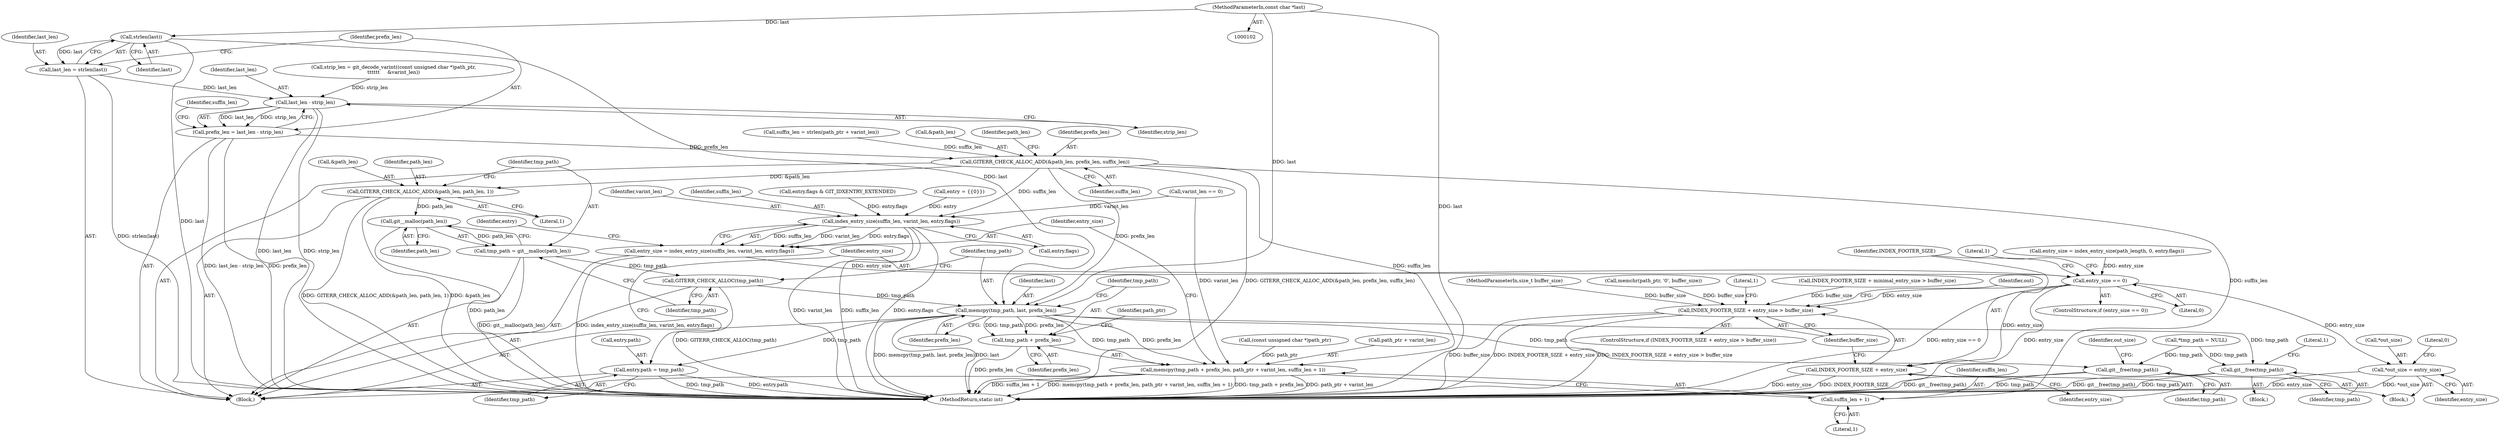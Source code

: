 digraph "1_libgit2_3207ddb0103543da8ad2139ec6539f590f9900c1@API" {
"1000359" [label="(Call,strlen(last))"];
"1000108" [label="(MethodParameterIn,const char *last)"];
"1000357" [label="(Call,last_len = strlen(last))"];
"1000364" [label="(Call,last_len - strip_len)"];
"1000362" [label="(Call,prefix_len = last_len - strip_len)"];
"1000382" [label="(Call,GITERR_CHECK_ALLOC_ADD(&path_len, prefix_len, suffix_len))"];
"1000387" [label="(Call,GITERR_CHECK_ALLOC_ADD(&path_len, path_len, 1))"];
"1000394" [label="(Call,git__malloc(path_len))"];
"1000392" [label="(Call,tmp_path = git__malloc(path_len))"];
"1000396" [label="(Call,GITERR_CHECK_ALLOC(tmp_path))"];
"1000398" [label="(Call,memcpy(tmp_path, last, prefix_len))"];
"1000402" [label="(Call,memcpy(tmp_path + prefix_len, path_ptr + varint_len, suffix_len + 1))"];
"1000403" [label="(Call,tmp_path + prefix_len)"];
"1000420" [label="(Call,entry.path = tmp_path)"];
"1000450" [label="(Call,git__free(tmp_path))"];
"1000455" [label="(Call,git__free(tmp_path))"];
"1000409" [label="(Call,suffix_len + 1)"];
"1000414" [label="(Call,index_entry_size(suffix_len, varint_len, entry.flags))"];
"1000412" [label="(Call,entry_size = index_entry_size(suffix_len, varint_len, entry.flags))"];
"1000426" [label="(Call,entry_size == 0)"];
"1000433" [label="(Call,INDEX_FOOTER_SIZE + entry_size > buffer_size)"];
"1000434" [label="(Call,INDEX_FOOTER_SIZE + entry_size)"];
"1000457" [label="(Call,*out_size = entry_size)"];
"1000412" [label="(Call,entry_size = index_entry_size(suffix_len, varint_len, entry.flags))"];
"1000415" [label="(Identifier,suffix_len)"];
"1000313" [label="(Call,memchr(path_ptr, '\0', buffer_size))"];
"1000358" [label="(Identifier,last_len)"];
"1000369" [label="(Identifier,suffix_len)"];
"1000262" [label="(Call,entry.flags & GIT_IDXENTRY_EXTENDED)"];
"1000126" [label="(Call,*tmp_path = NULL)"];
"1000417" [label="(Call,entry.flags)"];
"1000409" [label="(Call,suffix_len + 1)"];
"1000389" [label="(Identifier,path_len)"];
"1000360" [label="(Identifier,last)"];
"1000363" [label="(Identifier,prefix_len)"];
"1000366" [label="(Identifier,strip_len)"];
"1000392" [label="(Call,tmp_path = git__malloc(path_len))"];
"1000422" [label="(Identifier,entry)"];
"1000455" [label="(Call,git__free(tmp_path))"];
"1000390" [label="(Identifier,path_len)"];
"1000397" [label="(Identifier,tmp_path)"];
"1000458" [label="(Call,*out_size)"];
"1000462" [label="(Literal,0)"];
"1000454" [label="(Literal,1)"];
"1000402" [label="(Call,memcpy(tmp_path + prefix_len, path_ptr + varint_len, suffix_len + 1))"];
"1000396" [label="(Call,GITERR_CHECK_ALLOC(tmp_path))"];
"1000400" [label="(Identifier,last)"];
"1000424" [label="(Identifier,tmp_path)"];
"1000108" [label="(MethodParameterIn,const char *last)"];
"1000404" [label="(Identifier,tmp_path)"];
"1000440" [label="(Literal,1)"];
"1000460" [label="(Identifier,entry_size)"];
"1000359" [label="(Call,strlen(last))"];
"1000382" [label="(Call,GITERR_CHECK_ALLOC_ADD(&path_len, prefix_len, suffix_len))"];
"1000362" [label="(Call,prefix_len = last_len - strip_len)"];
"1000395" [label="(Identifier,path_len)"];
"1000387" [label="(Call,GITERR_CHECK_ALLOC_ADD(&path_len, path_len, 1))"];
"1000434" [label="(Call,INDEX_FOOTER_SIZE + entry_size)"];
"1000433" [label="(Call,INDEX_FOOTER_SIZE + entry_size > buffer_size)"];
"1000388" [label="(Call,&path_len)"];
"1000115" [label="(Call,entry = {{0}})"];
"1000435" [label="(Identifier,INDEX_FOOTER_SIZE)"];
"1000432" [label="(ControlStructure,if (INDEX_FOOTER_SIZE + entry_size > buffer_size))"];
"1000385" [label="(Identifier,prefix_len)"];
"1000391" [label="(Literal,1)"];
"1000421" [label="(Call,entry.path)"];
"1000109" [label="(Block,)"];
"1000368" [label="(Call,suffix_len = strlen(path_ptr + varint_len))"];
"1000451" [label="(Identifier,tmp_path)"];
"1000351" [label="(Call,(const unsigned char *)path_ptr)"];
"1000386" [label="(Identifier,suffix_len)"];
"1000450" [label="(Call,git__free(tmp_path))"];
"1000399" [label="(Identifier,tmp_path)"];
"1000427" [label="(Identifier,entry_size)"];
"1000383" [label="(Call,&path_len)"];
"1000459" [label="(Identifier,out_size)"];
"1000410" [label="(Identifier,suffix_len)"];
"1000401" [label="(Identifier,prefix_len)"];
"1000398" [label="(Call,memcpy(tmp_path, last, prefix_len))"];
"1000357" [label="(Call,last_len = strlen(last))"];
"1000456" [label="(Identifier,tmp_path)"];
"1000437" [label="(Identifier,buffer_size)"];
"1000345" [label="(Block,)"];
"1000431" [label="(Literal,1)"];
"1000394" [label="(Call,git__malloc(path_len))"];
"1000426" [label="(Call,entry_size == 0)"];
"1000414" [label="(Call,index_entry_size(suffix_len, varint_len, entry.flags))"];
"1000428" [label="(Literal,0)"];
"1000376" [label="(Call,varint_len == 0)"];
"1000365" [label="(Identifier,last_len)"];
"1000329" [label="(Call,entry_size = index_entry_size(path_length, 0, entry.flags))"];
"1000405" [label="(Identifier,prefix_len)"];
"1000348" [label="(Call,strip_len = git_decode_varint((const unsigned char *)path_ptr,\n\t\t\t\t\t\t     &varint_len))"];
"1000457" [label="(Call,*out_size = entry_size)"];
"1000449" [label="(Block,)"];
"1000130" [label="(Call,INDEX_FOOTER_SIZE + minimal_entry_size > buffer_size)"];
"1000444" [label="(Identifier,out)"];
"1000463" [label="(MethodReturn,static int)"];
"1000411" [label="(Literal,1)"];
"1000416" [label="(Identifier,varint_len)"];
"1000406" [label="(Call,path_ptr + varint_len)"];
"1000364" [label="(Call,last_len - strip_len)"];
"1000407" [label="(Identifier,path_ptr)"];
"1000107" [label="(MethodParameterIn,size_t buffer_size)"];
"1000413" [label="(Identifier,entry_size)"];
"1000425" [label="(ControlStructure,if (entry_size == 0))"];
"1000393" [label="(Identifier,tmp_path)"];
"1000403" [label="(Call,tmp_path + prefix_len)"];
"1000420" [label="(Call,entry.path = tmp_path)"];
"1000436" [label="(Identifier,entry_size)"];
"1000359" -> "1000357"  [label="AST: "];
"1000359" -> "1000360"  [label="CFG: "];
"1000360" -> "1000359"  [label="AST: "];
"1000357" -> "1000359"  [label="CFG: "];
"1000359" -> "1000463"  [label="DDG: last"];
"1000359" -> "1000357"  [label="DDG: last"];
"1000108" -> "1000359"  [label="DDG: last"];
"1000359" -> "1000398"  [label="DDG: last"];
"1000108" -> "1000102"  [label="AST: "];
"1000108" -> "1000463"  [label="DDG: last"];
"1000108" -> "1000398"  [label="DDG: last"];
"1000357" -> "1000345"  [label="AST: "];
"1000358" -> "1000357"  [label="AST: "];
"1000363" -> "1000357"  [label="CFG: "];
"1000357" -> "1000463"  [label="DDG: strlen(last)"];
"1000357" -> "1000364"  [label="DDG: last_len"];
"1000364" -> "1000362"  [label="AST: "];
"1000364" -> "1000366"  [label="CFG: "];
"1000365" -> "1000364"  [label="AST: "];
"1000366" -> "1000364"  [label="AST: "];
"1000362" -> "1000364"  [label="CFG: "];
"1000364" -> "1000463"  [label="DDG: last_len"];
"1000364" -> "1000463"  [label="DDG: strip_len"];
"1000364" -> "1000362"  [label="DDG: last_len"];
"1000364" -> "1000362"  [label="DDG: strip_len"];
"1000348" -> "1000364"  [label="DDG: strip_len"];
"1000362" -> "1000345"  [label="AST: "];
"1000363" -> "1000362"  [label="AST: "];
"1000369" -> "1000362"  [label="CFG: "];
"1000362" -> "1000463"  [label="DDG: last_len - strip_len"];
"1000362" -> "1000463"  [label="DDG: prefix_len"];
"1000362" -> "1000382"  [label="DDG: prefix_len"];
"1000382" -> "1000345"  [label="AST: "];
"1000382" -> "1000386"  [label="CFG: "];
"1000383" -> "1000382"  [label="AST: "];
"1000385" -> "1000382"  [label="AST: "];
"1000386" -> "1000382"  [label="AST: "];
"1000389" -> "1000382"  [label="CFG: "];
"1000382" -> "1000463"  [label="DDG: GITERR_CHECK_ALLOC_ADD(&path_len, prefix_len, suffix_len)"];
"1000368" -> "1000382"  [label="DDG: suffix_len"];
"1000382" -> "1000387"  [label="DDG: &path_len"];
"1000382" -> "1000398"  [label="DDG: prefix_len"];
"1000382" -> "1000402"  [label="DDG: suffix_len"];
"1000382" -> "1000409"  [label="DDG: suffix_len"];
"1000382" -> "1000414"  [label="DDG: suffix_len"];
"1000387" -> "1000345"  [label="AST: "];
"1000387" -> "1000391"  [label="CFG: "];
"1000388" -> "1000387"  [label="AST: "];
"1000390" -> "1000387"  [label="AST: "];
"1000391" -> "1000387"  [label="AST: "];
"1000393" -> "1000387"  [label="CFG: "];
"1000387" -> "1000463"  [label="DDG: &path_len"];
"1000387" -> "1000463"  [label="DDG: GITERR_CHECK_ALLOC_ADD(&path_len, path_len, 1)"];
"1000387" -> "1000394"  [label="DDG: path_len"];
"1000394" -> "1000392"  [label="AST: "];
"1000394" -> "1000395"  [label="CFG: "];
"1000395" -> "1000394"  [label="AST: "];
"1000392" -> "1000394"  [label="CFG: "];
"1000394" -> "1000463"  [label="DDG: path_len"];
"1000394" -> "1000392"  [label="DDG: path_len"];
"1000392" -> "1000345"  [label="AST: "];
"1000393" -> "1000392"  [label="AST: "];
"1000397" -> "1000392"  [label="CFG: "];
"1000392" -> "1000463"  [label="DDG: git__malloc(path_len)"];
"1000392" -> "1000396"  [label="DDG: tmp_path"];
"1000396" -> "1000345"  [label="AST: "];
"1000396" -> "1000397"  [label="CFG: "];
"1000397" -> "1000396"  [label="AST: "];
"1000399" -> "1000396"  [label="CFG: "];
"1000396" -> "1000463"  [label="DDG: GITERR_CHECK_ALLOC(tmp_path)"];
"1000396" -> "1000398"  [label="DDG: tmp_path"];
"1000398" -> "1000345"  [label="AST: "];
"1000398" -> "1000401"  [label="CFG: "];
"1000399" -> "1000398"  [label="AST: "];
"1000400" -> "1000398"  [label="AST: "];
"1000401" -> "1000398"  [label="AST: "];
"1000404" -> "1000398"  [label="CFG: "];
"1000398" -> "1000463"  [label="DDG: memcpy(tmp_path, last, prefix_len)"];
"1000398" -> "1000463"  [label="DDG: last"];
"1000398" -> "1000402"  [label="DDG: tmp_path"];
"1000398" -> "1000402"  [label="DDG: prefix_len"];
"1000398" -> "1000403"  [label="DDG: tmp_path"];
"1000398" -> "1000403"  [label="DDG: prefix_len"];
"1000398" -> "1000420"  [label="DDG: tmp_path"];
"1000398" -> "1000450"  [label="DDG: tmp_path"];
"1000398" -> "1000455"  [label="DDG: tmp_path"];
"1000402" -> "1000345"  [label="AST: "];
"1000402" -> "1000409"  [label="CFG: "];
"1000403" -> "1000402"  [label="AST: "];
"1000406" -> "1000402"  [label="AST: "];
"1000409" -> "1000402"  [label="AST: "];
"1000413" -> "1000402"  [label="CFG: "];
"1000402" -> "1000463"  [label="DDG: suffix_len + 1"];
"1000402" -> "1000463"  [label="DDG: memcpy(tmp_path + prefix_len, path_ptr + varint_len, suffix_len + 1)"];
"1000402" -> "1000463"  [label="DDG: tmp_path + prefix_len"];
"1000402" -> "1000463"  [label="DDG: path_ptr + varint_len"];
"1000351" -> "1000402"  [label="DDG: path_ptr"];
"1000376" -> "1000402"  [label="DDG: varint_len"];
"1000403" -> "1000405"  [label="CFG: "];
"1000404" -> "1000403"  [label="AST: "];
"1000405" -> "1000403"  [label="AST: "];
"1000407" -> "1000403"  [label="CFG: "];
"1000403" -> "1000463"  [label="DDG: prefix_len"];
"1000420" -> "1000345"  [label="AST: "];
"1000420" -> "1000424"  [label="CFG: "];
"1000421" -> "1000420"  [label="AST: "];
"1000424" -> "1000420"  [label="AST: "];
"1000427" -> "1000420"  [label="CFG: "];
"1000420" -> "1000463"  [label="DDG: tmp_path"];
"1000420" -> "1000463"  [label="DDG: entry.path"];
"1000450" -> "1000449"  [label="AST: "];
"1000450" -> "1000451"  [label="CFG: "];
"1000451" -> "1000450"  [label="AST: "];
"1000454" -> "1000450"  [label="CFG: "];
"1000450" -> "1000463"  [label="DDG: git__free(tmp_path)"];
"1000450" -> "1000463"  [label="DDG: tmp_path"];
"1000126" -> "1000450"  [label="DDG: tmp_path"];
"1000455" -> "1000109"  [label="AST: "];
"1000455" -> "1000456"  [label="CFG: "];
"1000456" -> "1000455"  [label="AST: "];
"1000459" -> "1000455"  [label="CFG: "];
"1000455" -> "1000463"  [label="DDG: git__free(tmp_path)"];
"1000455" -> "1000463"  [label="DDG: tmp_path"];
"1000126" -> "1000455"  [label="DDG: tmp_path"];
"1000409" -> "1000411"  [label="CFG: "];
"1000410" -> "1000409"  [label="AST: "];
"1000411" -> "1000409"  [label="AST: "];
"1000414" -> "1000412"  [label="AST: "];
"1000414" -> "1000417"  [label="CFG: "];
"1000415" -> "1000414"  [label="AST: "];
"1000416" -> "1000414"  [label="AST: "];
"1000417" -> "1000414"  [label="AST: "];
"1000412" -> "1000414"  [label="CFG: "];
"1000414" -> "1000463"  [label="DDG: varint_len"];
"1000414" -> "1000463"  [label="DDG: suffix_len"];
"1000414" -> "1000463"  [label="DDG: entry.flags"];
"1000414" -> "1000412"  [label="DDG: suffix_len"];
"1000414" -> "1000412"  [label="DDG: varint_len"];
"1000414" -> "1000412"  [label="DDG: entry.flags"];
"1000376" -> "1000414"  [label="DDG: varint_len"];
"1000262" -> "1000414"  [label="DDG: entry.flags"];
"1000115" -> "1000414"  [label="DDG: entry"];
"1000412" -> "1000345"  [label="AST: "];
"1000413" -> "1000412"  [label="AST: "];
"1000422" -> "1000412"  [label="CFG: "];
"1000412" -> "1000463"  [label="DDG: index_entry_size(suffix_len, varint_len, entry.flags)"];
"1000412" -> "1000426"  [label="DDG: entry_size"];
"1000426" -> "1000425"  [label="AST: "];
"1000426" -> "1000428"  [label="CFG: "];
"1000427" -> "1000426"  [label="AST: "];
"1000428" -> "1000426"  [label="AST: "];
"1000431" -> "1000426"  [label="CFG: "];
"1000435" -> "1000426"  [label="CFG: "];
"1000426" -> "1000463"  [label="DDG: entry_size"];
"1000426" -> "1000463"  [label="DDG: entry_size == 0"];
"1000329" -> "1000426"  [label="DDG: entry_size"];
"1000426" -> "1000433"  [label="DDG: entry_size"];
"1000426" -> "1000434"  [label="DDG: entry_size"];
"1000426" -> "1000457"  [label="DDG: entry_size"];
"1000433" -> "1000432"  [label="AST: "];
"1000433" -> "1000437"  [label="CFG: "];
"1000434" -> "1000433"  [label="AST: "];
"1000437" -> "1000433"  [label="AST: "];
"1000440" -> "1000433"  [label="CFG: "];
"1000444" -> "1000433"  [label="CFG: "];
"1000433" -> "1000463"  [label="DDG: buffer_size"];
"1000433" -> "1000463"  [label="DDG: INDEX_FOOTER_SIZE + entry_size"];
"1000433" -> "1000463"  [label="DDG: INDEX_FOOTER_SIZE + entry_size > buffer_size"];
"1000313" -> "1000433"  [label="DDG: buffer_size"];
"1000130" -> "1000433"  [label="DDG: buffer_size"];
"1000107" -> "1000433"  [label="DDG: buffer_size"];
"1000434" -> "1000436"  [label="CFG: "];
"1000435" -> "1000434"  [label="AST: "];
"1000436" -> "1000434"  [label="AST: "];
"1000437" -> "1000434"  [label="CFG: "];
"1000434" -> "1000463"  [label="DDG: entry_size"];
"1000434" -> "1000463"  [label="DDG: INDEX_FOOTER_SIZE"];
"1000457" -> "1000109"  [label="AST: "];
"1000457" -> "1000460"  [label="CFG: "];
"1000458" -> "1000457"  [label="AST: "];
"1000460" -> "1000457"  [label="AST: "];
"1000462" -> "1000457"  [label="CFG: "];
"1000457" -> "1000463"  [label="DDG: entry_size"];
"1000457" -> "1000463"  [label="DDG: *out_size"];
}
